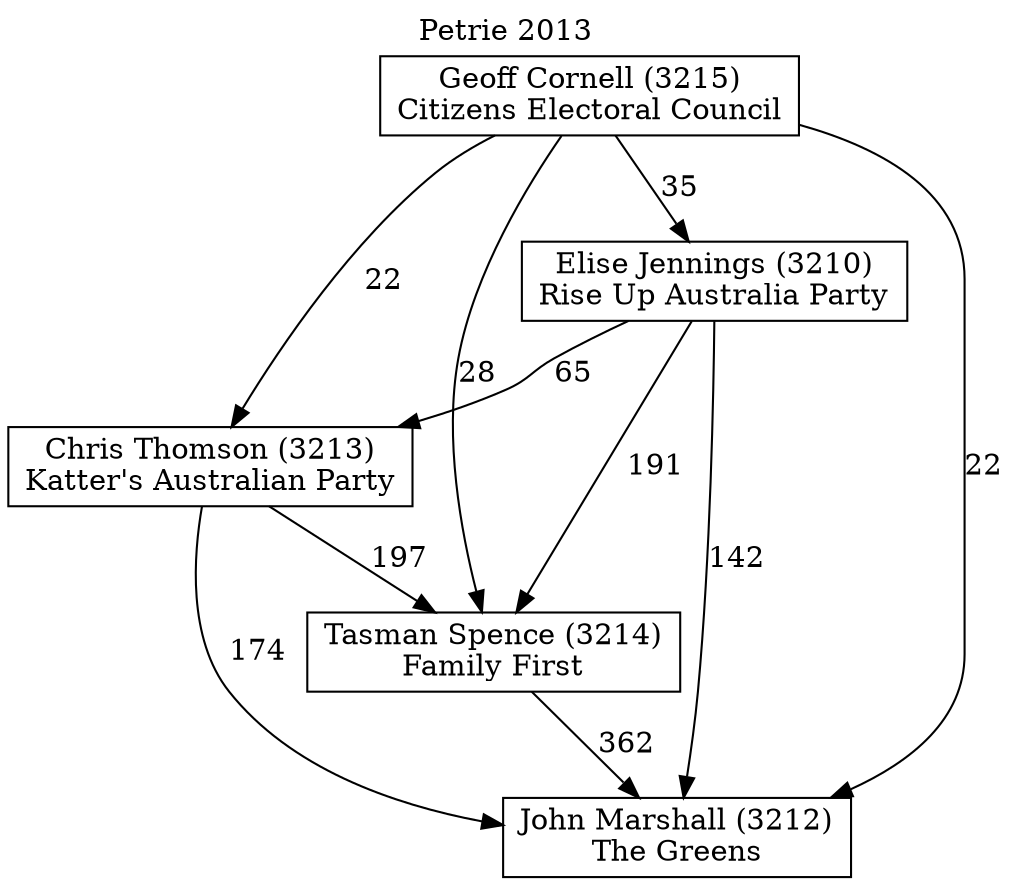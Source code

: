 // House preference flow
digraph "John Marshall (3212)_Petrie_2013" {
	graph [label="Petrie 2013" labelloc=t mclimit=10]
	node [shape=box]
	"Chris Thomson (3213)" [label="Chris Thomson (3213)
Katter's Australian Party"]
	"Elise Jennings (3210)" [label="Elise Jennings (3210)
Rise Up Australia Party"]
	"Geoff Cornell (3215)" [label="Geoff Cornell (3215)
Citizens Electoral Council"]
	"John Marshall (3212)" [label="John Marshall (3212)
The Greens"]
	"Tasman Spence (3214)" [label="Tasman Spence (3214)
Family First"]
	"Chris Thomson (3213)" -> "John Marshall (3212)" [label=174]
	"Chris Thomson (3213)" -> "Tasman Spence (3214)" [label=197]
	"Elise Jennings (3210)" -> "Chris Thomson (3213)" [label=65]
	"Elise Jennings (3210)" -> "John Marshall (3212)" [label=142]
	"Elise Jennings (3210)" -> "Tasman Spence (3214)" [label=191]
	"Geoff Cornell (3215)" -> "Chris Thomson (3213)" [label=22]
	"Geoff Cornell (3215)" -> "Elise Jennings (3210)" [label=35]
	"Geoff Cornell (3215)" -> "John Marshall (3212)" [label=22]
	"Geoff Cornell (3215)" -> "Tasman Spence (3214)" [label=28]
	"Tasman Spence (3214)" -> "John Marshall (3212)" [label=362]
}

